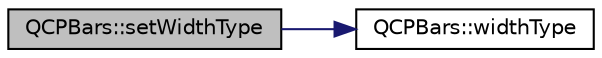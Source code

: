 digraph "QCPBars::setWidthType"
{
 // LATEX_PDF_SIZE
  edge [fontname="Helvetica",fontsize="10",labelfontname="Helvetica",labelfontsize="10"];
  node [fontname="Helvetica",fontsize="10",shape=record];
  rankdir="LR";
  Node1 [label="QCPBars::setWidthType",height=0.2,width=0.4,color="black", fillcolor="grey75", style="filled", fontcolor="black",tooltip=" "];
  Node1 -> Node2 [color="midnightblue",fontsize="10",style="solid",fontname="Helvetica"];
  Node2 [label="QCPBars::widthType",height=0.2,width=0.4,color="black", fillcolor="white", style="filled",URL="$classQCPBars.html#a4c103fb405a45f47853e0345f0c6e708",tooltip=" "];
}
